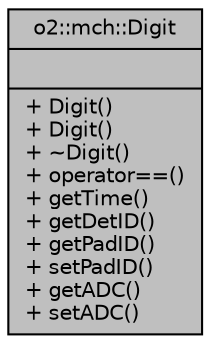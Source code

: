 digraph "o2::mch::Digit"
{
 // INTERACTIVE_SVG=YES
  bgcolor="transparent";
  edge [fontname="Helvetica",fontsize="10",labelfontname="Helvetica",labelfontsize="10"];
  node [fontname="Helvetica",fontsize="10",shape=record];
  Node1 [label="{o2::mch::Digit\n||+ Digit()\l+ Digit()\l+ ~Digit()\l+ operator==()\l+ getTime()\l+ getDetID()\l+ getPadID()\l+ setPadID()\l+ getADC()\l+ setADC()\l}",height=0.2,width=0.4,color="black", fillcolor="grey75", style="filled", fontcolor="black"];
}
